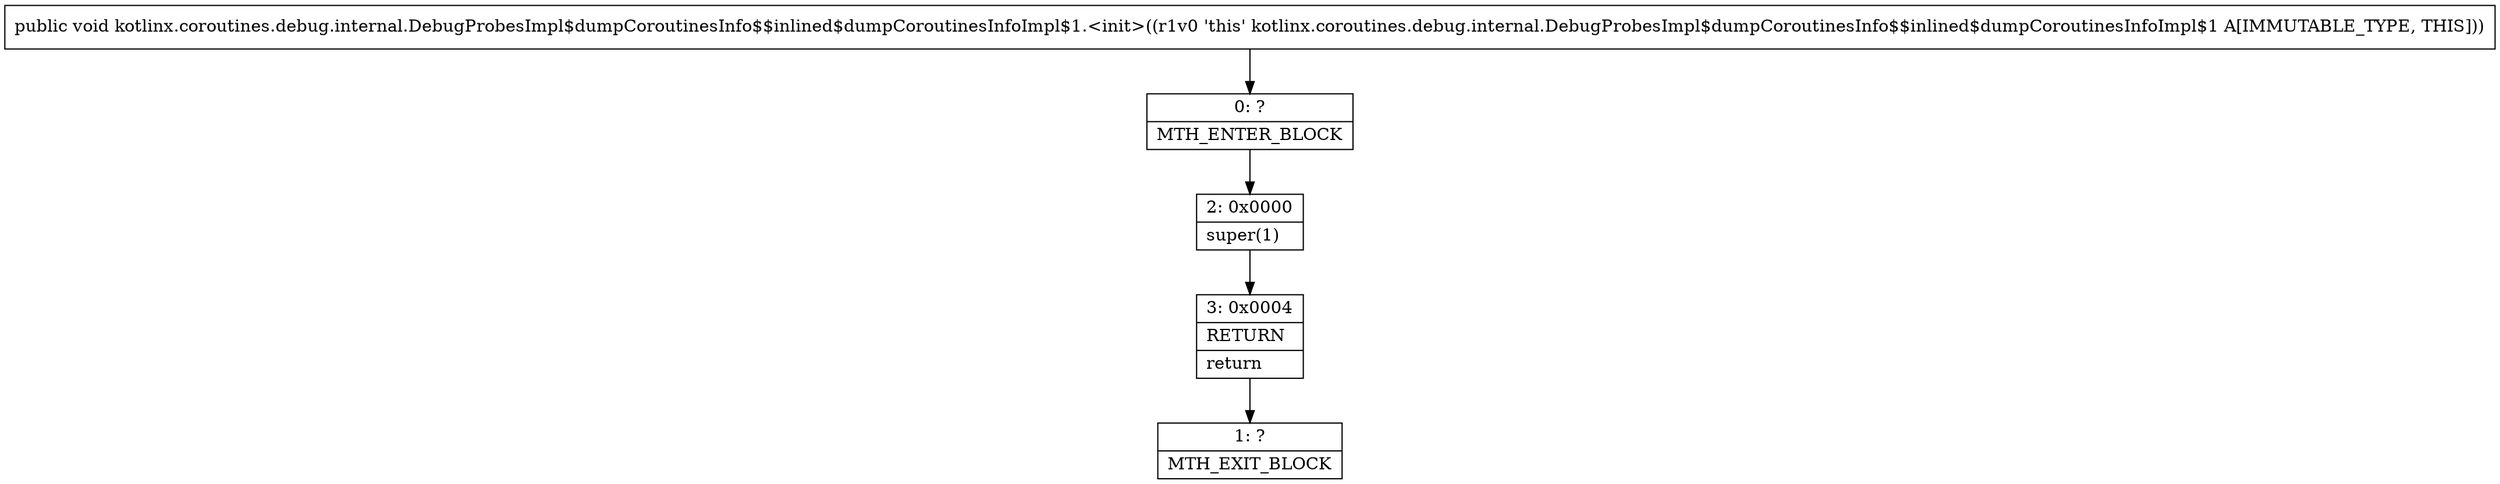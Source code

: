 digraph "CFG forkotlinx.coroutines.debug.internal.DebugProbesImpl$dumpCoroutinesInfo$$inlined$dumpCoroutinesInfoImpl$1.\<init\>()V" {
Node_0 [shape=record,label="{0\:\ ?|MTH_ENTER_BLOCK\l}"];
Node_2 [shape=record,label="{2\:\ 0x0000|super(1)\l}"];
Node_3 [shape=record,label="{3\:\ 0x0004|RETURN\l|return\l}"];
Node_1 [shape=record,label="{1\:\ ?|MTH_EXIT_BLOCK\l}"];
MethodNode[shape=record,label="{public void kotlinx.coroutines.debug.internal.DebugProbesImpl$dumpCoroutinesInfo$$inlined$dumpCoroutinesInfoImpl$1.\<init\>((r1v0 'this' kotlinx.coroutines.debug.internal.DebugProbesImpl$dumpCoroutinesInfo$$inlined$dumpCoroutinesInfoImpl$1 A[IMMUTABLE_TYPE, THIS])) }"];
MethodNode -> Node_0;Node_0 -> Node_2;
Node_2 -> Node_3;
Node_3 -> Node_1;
}

